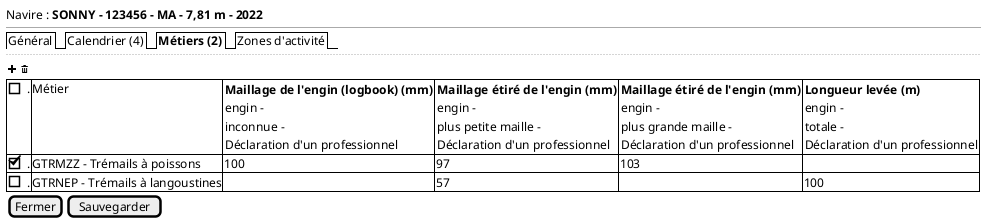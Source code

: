 @startsalt
{
  Navire : <b>SONNY - 123456 - MA - 7,81 m - 2022
  --
  {/ Général | Calendrier (4) | <b>Métiers (2) | Zones d'activité}
  ..
  { <&plus> <&trash> }
  {# [ ]. |Métier | {<b>Maillage de l'engin (logbook) (mm)
                engin -
                inconnue -
                Déclaration d'un professionnel} |
              {<b>Maillage étiré de l'engin (mm)
                engin -
                plus petite maille -
                Déclaration d'un professionnel} |
              {<b>Maillage étiré de l'engin (mm)
                engin -
                plus grande maille -
                Déclaration d'un professionnel} |
              {<b>Longueur levée (m)
                engin -
                totale -
                Déclaration d'un professionnel}
     [X]. | GTRMZZ - Trémails à poissons | 100 | 97 | 103 | .
     [ ]. | GTRNEP - Trémails à langoustines | . | 57 | . | 100
  }

  { [Fermer] | [Sauvegarder] }
}
@endsalt